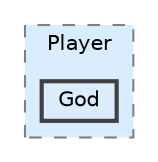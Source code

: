 digraph "C:/Users/gameuser/Desktop/NewArgo/ARGO-Endless-Runner/Assets/Scripts/Player/God"
{
 // LATEX_PDF_SIZE
  bgcolor="transparent";
  edge [fontname=Helvetica,fontsize=10,labelfontname=Helvetica,labelfontsize=10];
  node [fontname=Helvetica,fontsize=10,shape=box,height=0.2,width=0.4];
  compound=true
  subgraph clusterdir_ab6126d8d4a20880bdf12a652da16c7c {
    graph [ bgcolor="#daedff", pencolor="grey50", label="Player", fontname=Helvetica,fontsize=10 style="filled,dashed", URL="dir_ab6126d8d4a20880bdf12a652da16c7c.html",tooltip=""]
  dir_8a4e8b4942b3795b43f4a88f97ee487c [label="God", fillcolor="#daedff", color="grey25", style="filled,bold", URL="dir_8a4e8b4942b3795b43f4a88f97ee487c.html",tooltip=""];
  }
}

